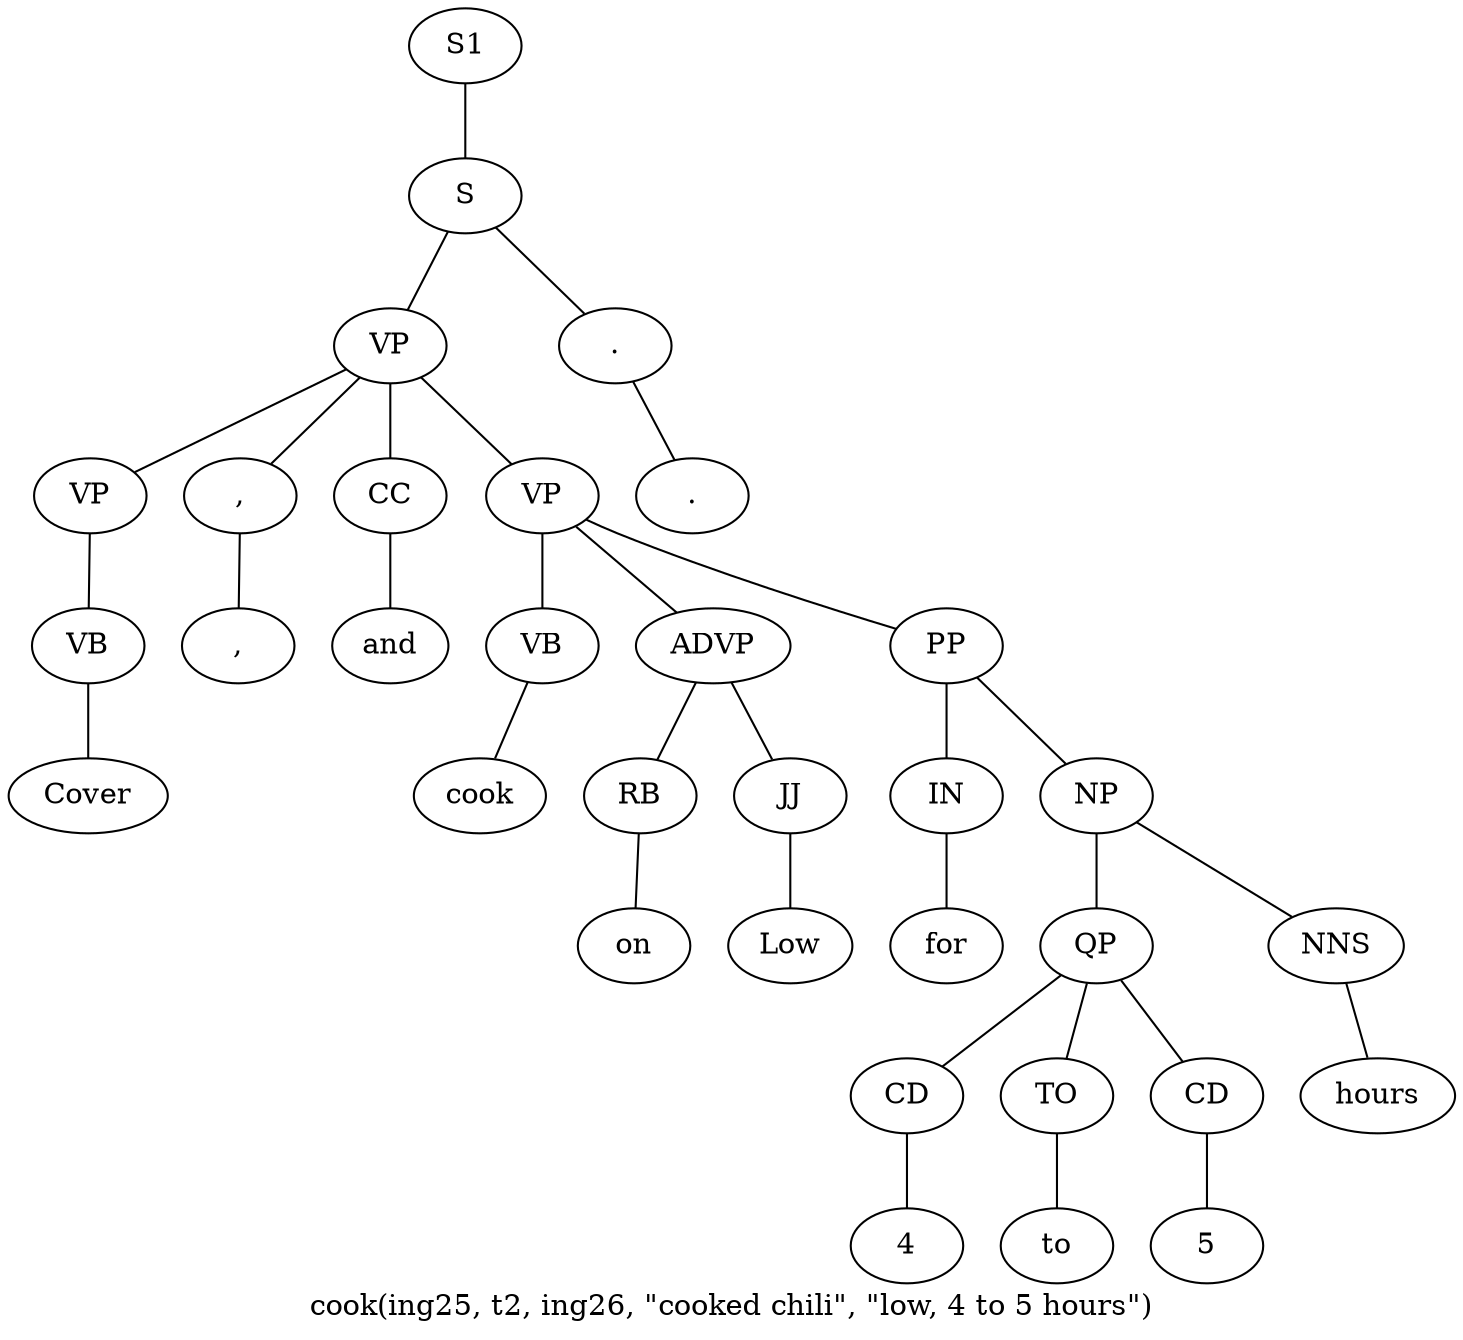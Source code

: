 graph SyntaxGraph {
	label = "cook(ing25, t2, ing26, \"cooked chili\", \"low, 4 to 5 hours\")";
	Node0 [label="S1"];
	Node1 [label="S"];
	Node2 [label="VP"];
	Node3 [label="VP"];
	Node4 [label="VB"];
	Node5 [label="Cover"];
	Node6 [label=","];
	Node7 [label=","];
	Node8 [label="CC"];
	Node9 [label="and"];
	Node10 [label="VP"];
	Node11 [label="VB"];
	Node12 [label="cook"];
	Node13 [label="ADVP"];
	Node14 [label="RB"];
	Node15 [label="on"];
	Node16 [label="JJ"];
	Node17 [label="Low"];
	Node18 [label="PP"];
	Node19 [label="IN"];
	Node20 [label="for"];
	Node21 [label="NP"];
	Node22 [label="QP"];
	Node23 [label="CD"];
	Node24 [label="4"];
	Node25 [label="TO"];
	Node26 [label="to"];
	Node27 [label="CD"];
	Node28 [label="5"];
	Node29 [label="NNS"];
	Node30 [label="hours"];
	Node31 [label="."];
	Node32 [label="."];

	Node0 -- Node1;
	Node1 -- Node2;
	Node1 -- Node31;
	Node2 -- Node3;
	Node2 -- Node6;
	Node2 -- Node8;
	Node2 -- Node10;
	Node3 -- Node4;
	Node4 -- Node5;
	Node6 -- Node7;
	Node8 -- Node9;
	Node10 -- Node11;
	Node10 -- Node13;
	Node10 -- Node18;
	Node11 -- Node12;
	Node13 -- Node14;
	Node13 -- Node16;
	Node14 -- Node15;
	Node16 -- Node17;
	Node18 -- Node19;
	Node18 -- Node21;
	Node19 -- Node20;
	Node21 -- Node22;
	Node21 -- Node29;
	Node22 -- Node23;
	Node22 -- Node25;
	Node22 -- Node27;
	Node23 -- Node24;
	Node25 -- Node26;
	Node27 -- Node28;
	Node29 -- Node30;
	Node31 -- Node32;
}
